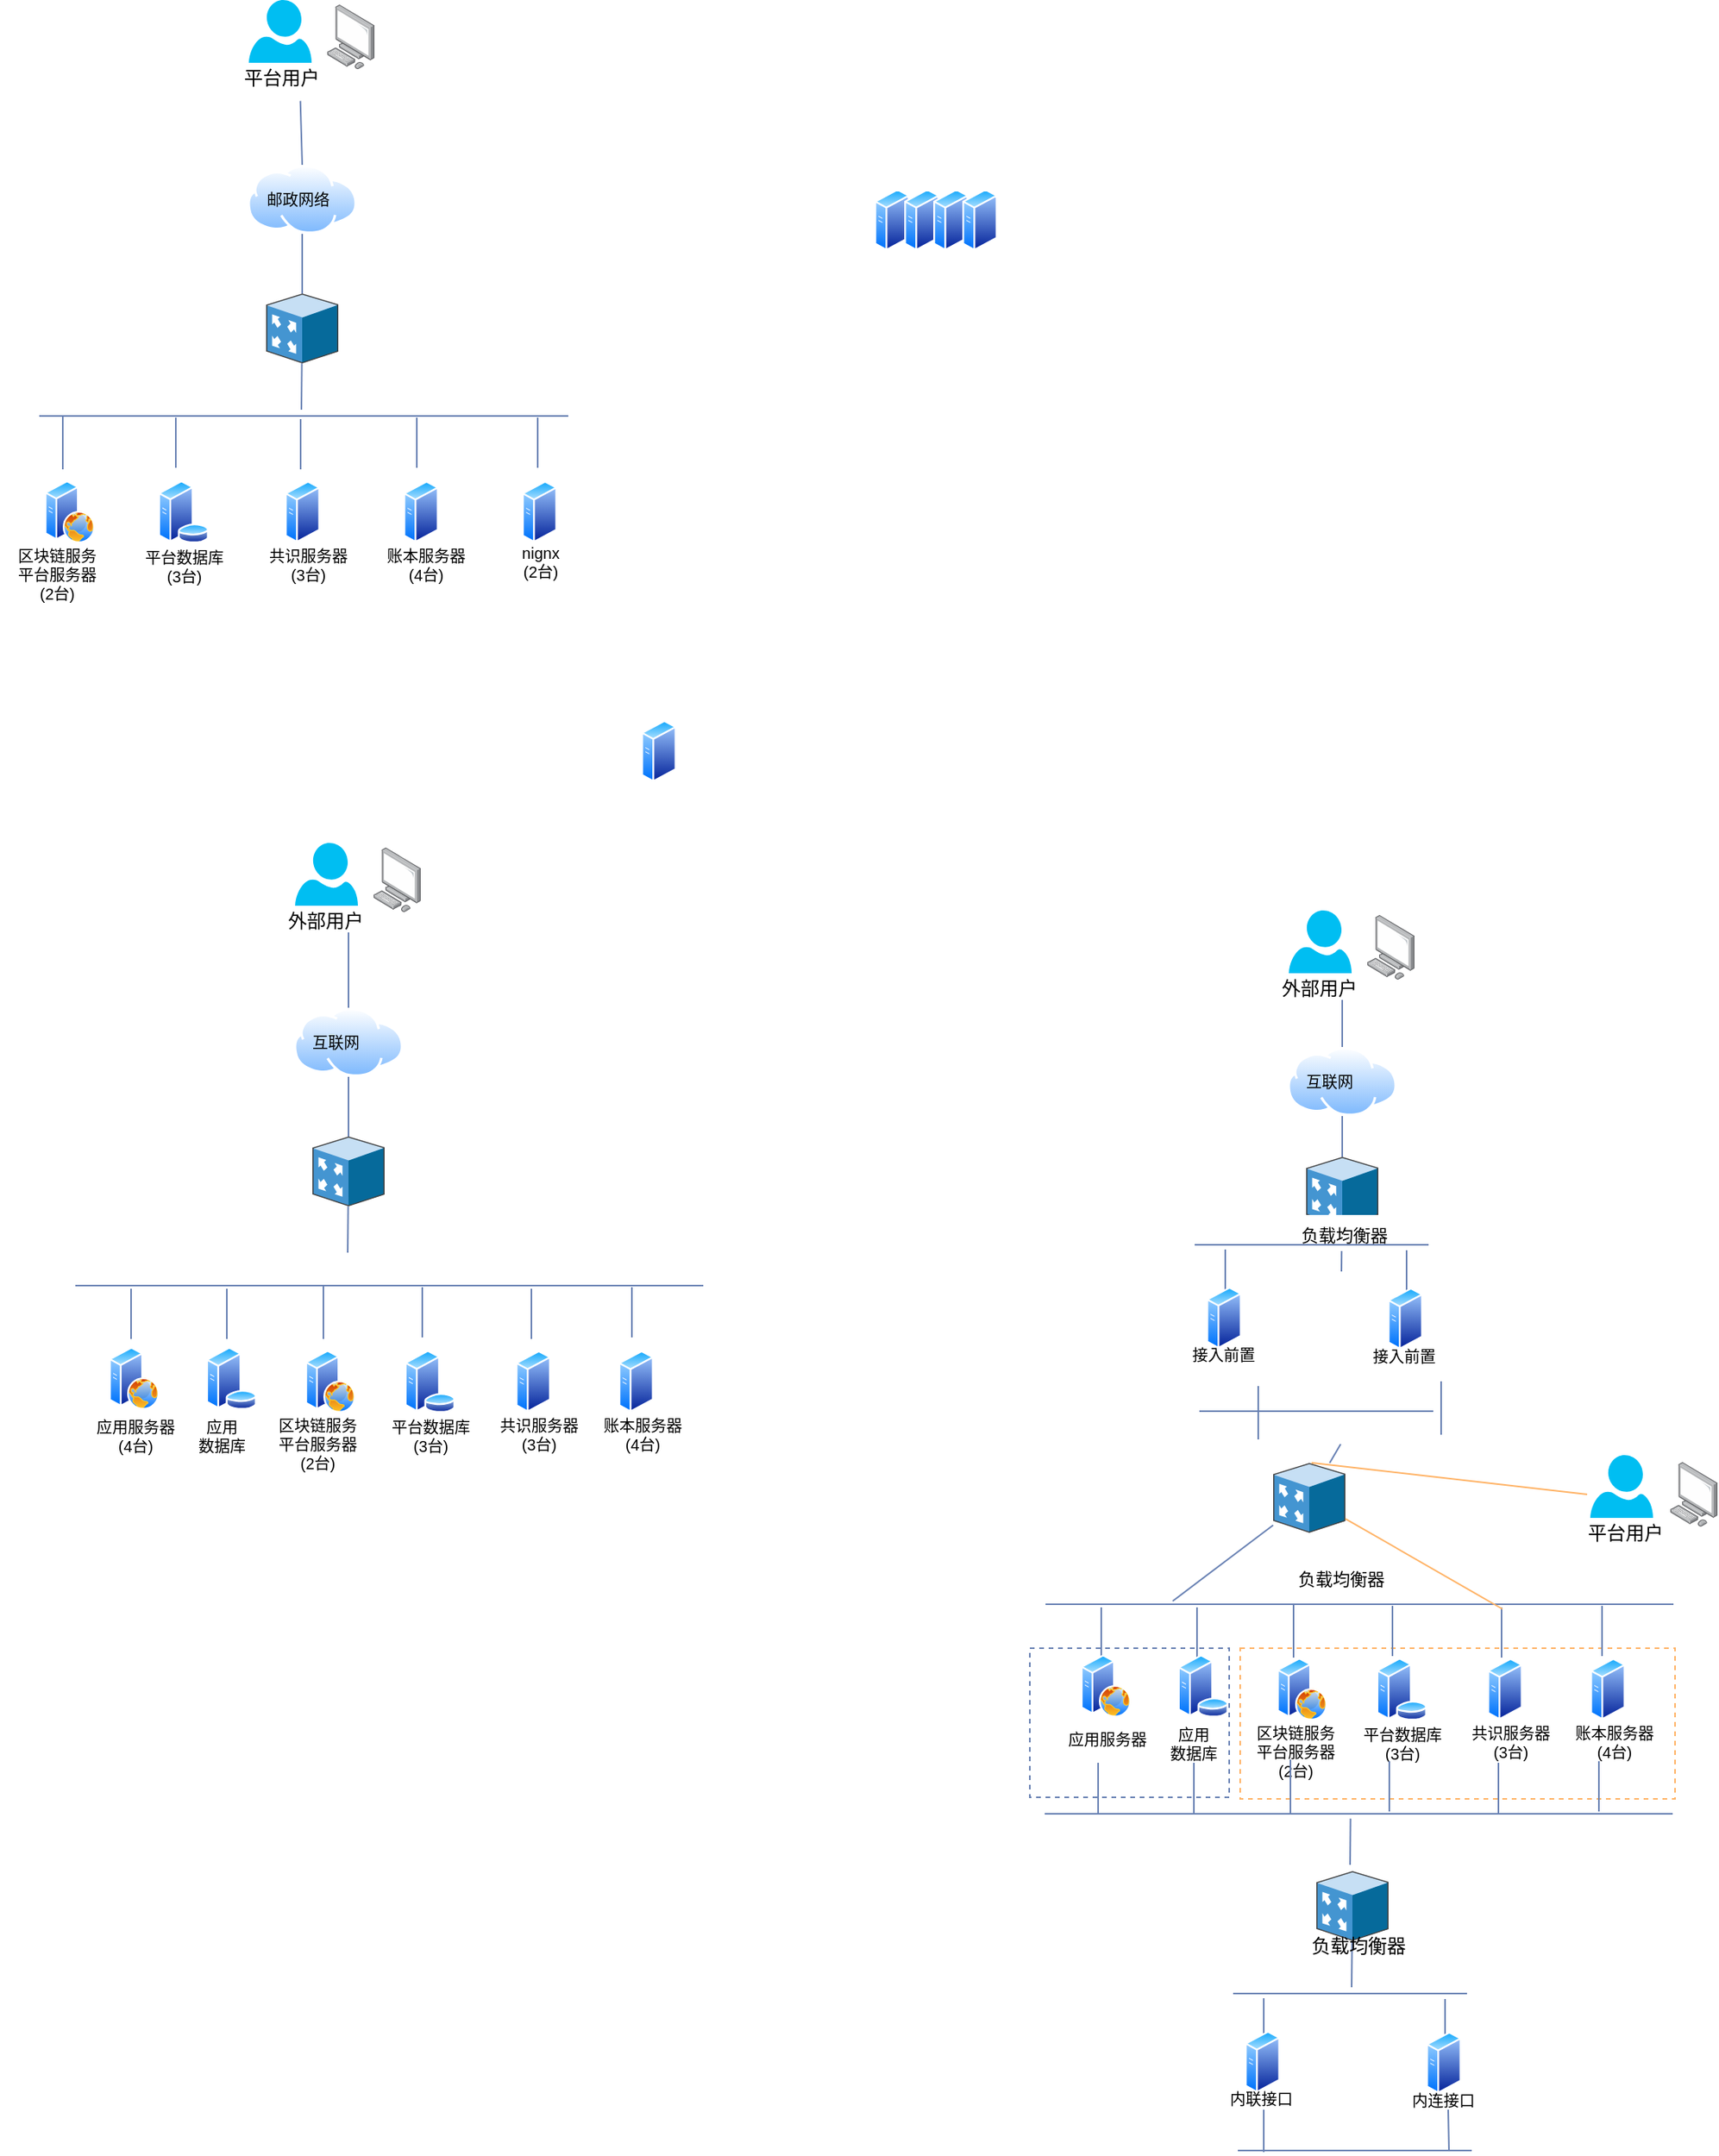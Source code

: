 <mxfile version="11.3.0" type="github" pages="1"><diagram id="IZBP0mqrMQUnNwASLiVP" name="Page-1"><mxGraphModel dx="1331" dy="839" grid="0" gridSize="10" guides="1" tooltips="1" connect="1" arrows="1" fold="1" page="1" pageScale="1" pageWidth="3300" pageHeight="4681" math="0" shadow="0"><root><mxCell id="0"/><mxCell id="1" parent="0"/><mxCell id="fcVF6qdcsWGndgXev6tU-170" value="" style="rounded=0;whiteSpace=wrap;html=1;fontSize=10;align=center;dashed=1;fillColor=none;strokeColor=#FFB366;" vertex="1" parent="1"><mxGeometry x="985" y="1192" width="277" height="96" as="geometry"/></mxCell><mxCell id="PbEsGSLYui9MZoXAhePl-2" value="" style="group" parent="1" vertex="1" connectable="0"><mxGeometry x="343.5" y="142" width="60" height="40" as="geometry"/></mxCell><mxCell id="PbEsGSLYui9MZoXAhePl-3" value="" style="verticalLabelPosition=bottom;html=1;verticalAlign=top;align=center;strokeColor=none;fillColor=#00BEF2;shape=mxgraph.azure.user;" parent="PbEsGSLYui9MZoXAhePl-2" vertex="1"><mxGeometry x="10" width="40" height="40" as="geometry"/></mxCell><mxCell id="PbEsGSLYui9MZoXAhePl-4" value="平台用户" style="text;html=1;resizable=0;points=[];autosize=1;align=center;verticalAlign=top;spacingTop=-4;fontSize=12;" parent="PbEsGSLYui9MZoXAhePl-2" vertex="1"><mxGeometry y="40" width="60" height="20" as="geometry"/></mxCell><mxCell id="PbEsGSLYui9MZoXAhePl-5" value="" style="points=[];aspect=fixed;html=1;align=center;shadow=0;dashed=0;image;image=img/lib/allied_telesis/computer_and_terminals/Personal_Computer.svg;strokeColor=#6881B3;fillColor=#99CCFF;fontSize=12;" parent="1" vertex="1"><mxGeometry x="403.5" y="145" width="30" height="41" as="geometry"/></mxCell><mxCell id="PbEsGSLYui9MZoXAhePl-8" value="" style="group" parent="1" vertex="1" connectable="0"><mxGeometry x="352" y="247" width="71" height="44" as="geometry"/></mxCell><mxCell id="PbEsGSLYui9MZoXAhePl-6" value="" style="aspect=fixed;perimeter=ellipsePerimeter;html=1;align=center;shadow=0;dashed=0;spacingTop=3;image;image=img/lib/active_directory/internet_cloud.svg;strokeColor=#6881B3;strokeWidth=1;fillColor=#99CCFF;fontSize=10;" parent="PbEsGSLYui9MZoXAhePl-8" vertex="1"><mxGeometry width="71" height="44" as="geometry"/></mxCell><mxCell id="PbEsGSLYui9MZoXAhePl-7" value="邮政网络" style="text;html=1;resizable=0;points=[];autosize=1;align=left;verticalAlign=top;spacingTop=-4;fontSize=10;" parent="PbEsGSLYui9MZoXAhePl-8" vertex="1"><mxGeometry x="10.5" y="14" width="50" height="12" as="geometry"/></mxCell><mxCell id="PbEsGSLYui9MZoXAhePl-9" value="" style="endArrow=none;html=1;strokeColor=#6881B3;strokeWidth=1;fontSize=10;entryX=0.714;entryY=1.215;entryDx=0;entryDy=0;entryPerimeter=0;exitX=0.5;exitY=0;exitDx=0;exitDy=0;" parent="1" source="PbEsGSLYui9MZoXAhePl-6" target="PbEsGSLYui9MZoXAhePl-4" edge="1"><mxGeometry width="50" height="50" relative="1" as="geometry"><mxPoint x="285" y="272" as="sourcePoint"/><mxPoint x="335" y="222" as="targetPoint"/></mxGeometry></mxCell><mxCell id="fcVF6qdcsWGndgXev6tU-1" value="" style="shadow=0;dashed=0;html=1;labelPosition=center;verticalLabelPosition=bottom;verticalAlign=top;align=center;outlineConnect=0;shape=mxgraph.veeam.3d.proxy_appliance;direction=east;" vertex="1" parent="1"><mxGeometry x="364.5" y="329" width="46" height="44.562" as="geometry"/></mxCell><mxCell id="fcVF6qdcsWGndgXev6tU-2" value="" style="endArrow=none;html=1;strokeColor=#6881B3;entryX=0.5;entryY=1;entryDx=0;entryDy=0;" edge="1" parent="1" source="fcVF6qdcsWGndgXev6tU-1" target="PbEsGSLYui9MZoXAhePl-6"><mxGeometry width="50" height="50" relative="1" as="geometry"><mxPoint x="239" y="404" as="sourcePoint"/><mxPoint x="289" y="354" as="targetPoint"/></mxGeometry></mxCell><mxCell id="fcVF6qdcsWGndgXev6tU-3" value="" style="endArrow=none;html=1;strokeColor=#6881B3;" edge="1" parent="1" target="fcVF6qdcsWGndgXev6tU-1"><mxGeometry width="50" height="50" relative="1" as="geometry"><mxPoint x="387" y="403" as="sourcePoint"/><mxPoint x="422" y="504" as="targetPoint"/></mxGeometry></mxCell><mxCell id="fcVF6qdcsWGndgXev6tU-4" value="" style="endArrow=none;html=1;strokeColor=#6881B3;" edge="1" parent="1"><mxGeometry width="50" height="50" relative="1" as="geometry"><mxPoint x="220" y="407" as="sourcePoint"/><mxPoint x="557" y="407" as="targetPoint"/></mxGeometry></mxCell><mxCell id="fcVF6qdcsWGndgXev6tU-8" value="区块链服务&lt;br style=&quot;font-size: 10px;&quot;&gt;平台服务器&lt;br style=&quot;font-size: 10px;&quot;&gt;(2台)" style="text;html=1;resizable=0;points=[];autosize=1;align=center;verticalAlign=top;spacingTop=-4;fontSize=10;" vertex="1" parent="1"><mxGeometry x="195.5" y="488" width="70" height="30" as="geometry"/></mxCell><mxCell id="fcVF6qdcsWGndgXev6tU-9" value="" style="aspect=fixed;perimeter=ellipsePerimeter;html=1;align=center;shadow=0;dashed=0;spacingTop=3;image;image=img/lib/active_directory/database_server.svg;strokeColor=#6881B3;strokeWidth=1;fillColor=#99CCFF;fontSize=8;" vertex="1" parent="1"><mxGeometry x="295.5" y="448" width="32.8" height="40" as="geometry"/></mxCell><mxCell id="fcVF6qdcsWGndgXev6tU-11" value="平台数据库&lt;br style=&quot;font-size: 10px;&quot;&gt;(3台)" style="text;html=1;resizable=0;points=[];autosize=1;align=center;verticalAlign=top;spacingTop=-4;fontSize=10;" vertex="1" parent="1"><mxGeometry x="281.5" y="489" width="60" height="20" as="geometry"/></mxCell><mxCell id="fcVF6qdcsWGndgXev6tU-17" value="" style="endArrow=none;html=1;strokeColor=#6881B3;" edge="1" parent="1"><mxGeometry width="50" height="50" relative="1" as="geometry"><mxPoint x="235" y="441" as="sourcePoint"/><mxPoint x="235" y="407" as="targetPoint"/></mxGeometry></mxCell><mxCell id="fcVF6qdcsWGndgXev6tU-18" value="" style="endArrow=none;html=1;strokeColor=#6881B3;" edge="1" parent="1"><mxGeometry width="50" height="50" relative="1" as="geometry"><mxPoint x="307" y="440" as="sourcePoint"/><mxPoint x="307" y="408" as="targetPoint"/></mxGeometry></mxCell><mxCell id="fcVF6qdcsWGndgXev6tU-28" value="共识服务器&lt;br style=&quot;font-size: 10px;&quot;&gt;(3台)" style="text;html=1;resizable=0;points=[];autosize=1;align=center;verticalAlign=top;spacingTop=-4;fontSize=10;" vertex="1" parent="1"><mxGeometry x="361" y="488" width="60" height="20" as="geometry"/></mxCell><mxCell id="fcVF6qdcsWGndgXev6tU-29" value="" style="aspect=fixed;perimeter=ellipsePerimeter;html=1;align=center;shadow=0;dashed=0;spacingTop=3;image;image=img/lib/active_directory/generic_server.svg;strokeColor=#6881B3;strokeWidth=1;fillColor=#99CCFF;fontSize=8;" vertex="1" parent="1"><mxGeometry x="376.5" y="448" width="22.4" height="40" as="geometry"/></mxCell><mxCell id="fcVF6qdcsWGndgXev6tU-30" value="" style="aspect=fixed;perimeter=ellipsePerimeter;html=1;align=center;shadow=0;dashed=0;spacingTop=3;image;image=img/lib/active_directory/generic_server.svg;strokeColor=#6881B3;strokeWidth=1;fillColor=#99CCFF;fontSize=8;" vertex="1" parent="1"><mxGeometry x="452" y="448" width="22.4" height="40" as="geometry"/></mxCell><mxCell id="fcVF6qdcsWGndgXev6tU-31" value="" style="aspect=fixed;perimeter=ellipsePerimeter;html=1;align=center;shadow=0;dashed=0;spacingTop=3;image;image=img/lib/active_directory/generic_server.svg;strokeColor=#6881B3;strokeWidth=1;fillColor=#99CCFF;fontSize=8;" vertex="1" parent="1"><mxGeometry x="527.5" y="448" width="22.4" height="40" as="geometry"/></mxCell><mxCell id="fcVF6qdcsWGndgXev6tU-32" value="" style="group" vertex="1" connectable="0" parent="1"><mxGeometry x="752" y="262" width="78.4" height="40" as="geometry"/></mxCell><mxCell id="fcVF6qdcsWGndgXev6tU-33" value="" style="aspect=fixed;perimeter=ellipsePerimeter;html=1;align=center;shadow=0;dashed=0;spacingTop=3;image;image=img/lib/active_directory/generic_server.svg;strokeColor=#6881B3;strokeWidth=1;fillColor=#99CCFF;fontSize=8;" vertex="1" parent="fcVF6qdcsWGndgXev6tU-32"><mxGeometry width="22.4" height="40" as="geometry"/></mxCell><mxCell id="fcVF6qdcsWGndgXev6tU-34" value="" style="aspect=fixed;perimeter=ellipsePerimeter;html=1;align=center;shadow=0;dashed=0;spacingTop=3;image;image=img/lib/active_directory/generic_server.svg;strokeColor=#6881B3;strokeWidth=1;fillColor=#99CCFF;fontSize=8;" vertex="1" parent="fcVF6qdcsWGndgXev6tU-32"><mxGeometry x="19" width="22.4" height="40" as="geometry"/></mxCell><mxCell id="fcVF6qdcsWGndgXev6tU-35" value="" style="aspect=fixed;perimeter=ellipsePerimeter;html=1;align=center;shadow=0;dashed=0;spacingTop=3;image;image=img/lib/active_directory/generic_server.svg;strokeColor=#6881B3;strokeWidth=1;fillColor=#99CCFF;fontSize=8;" vertex="1" parent="fcVF6qdcsWGndgXev6tU-32"><mxGeometry x="37.5" width="22.4" height="40" as="geometry"/></mxCell><mxCell id="fcVF6qdcsWGndgXev6tU-36" value="" style="aspect=fixed;perimeter=ellipsePerimeter;html=1;align=center;shadow=0;dashed=0;spacingTop=3;image;image=img/lib/active_directory/generic_server.svg;strokeColor=#6881B3;strokeWidth=1;fillColor=#99CCFF;fontSize=8;" vertex="1" parent="fcVF6qdcsWGndgXev6tU-32"><mxGeometry x="56" width="22.4" height="40" as="geometry"/></mxCell><mxCell id="fcVF6qdcsWGndgXev6tU-37" value="账本服务器&lt;br style=&quot;font-size: 10px;&quot;&gt;(4台)" style="text;html=1;resizable=0;points=[];autosize=1;align=center;verticalAlign=top;spacingTop=-4;fontSize=10;" vertex="1" parent="1"><mxGeometry x="436" y="488" width="60" height="20" as="geometry"/></mxCell><mxCell id="fcVF6qdcsWGndgXev6tU-41" value="nignx&lt;br style=&quot;font-size: 10px;&quot;&gt;(2台)" style="text;html=1;resizable=0;points=[];autosize=1;align=center;verticalAlign=top;spacingTop=-4;fontSize=10;" vertex="1" parent="1"><mxGeometry x="523.5" y="486" width="30" height="20" as="geometry"/></mxCell><mxCell id="fcVF6qdcsWGndgXev6tU-42" value="" style="endArrow=none;html=1;strokeColor=#6881B3;" edge="1" parent="1"><mxGeometry width="50" height="50" relative="1" as="geometry"><mxPoint x="386.5" y="441" as="sourcePoint"/><mxPoint x="386.5" y="409" as="targetPoint"/></mxGeometry></mxCell><mxCell id="fcVF6qdcsWGndgXev6tU-14" value="" style="aspect=fixed;perimeter=ellipsePerimeter;html=1;align=center;shadow=0;dashed=0;spacingTop=3;image;image=img/lib/active_directory/database_server.svg;strokeColor=#6881B3;strokeWidth=1;fillColor=#99CCFF;fontSize=8;" vertex="1" parent="1"><mxGeometry x="295.5" y="448" width="32.8" height="40" as="geometry"/></mxCell><mxCell id="fcVF6qdcsWGndgXev6tU-6" value="" style="aspect=fixed;perimeter=ellipsePerimeter;html=1;align=center;shadow=0;dashed=0;spacingTop=3;image;image=img/lib/active_directory/web_server.svg;strokeColor=#6881B3;strokeWidth=1;fillColor=#99CCFF;fontSize=12;" vertex="1" parent="1"><mxGeometry x="223.5" y="448" width="32" height="40" as="geometry"/></mxCell><mxCell id="fcVF6qdcsWGndgXev6tU-45" value="" style="endArrow=none;html=1;strokeColor=#6881B3;" edge="1" parent="1"><mxGeometry width="50" height="50" relative="1" as="geometry"><mxPoint x="460.5" y="440" as="sourcePoint"/><mxPoint x="460.5" y="408" as="targetPoint"/></mxGeometry></mxCell><mxCell id="fcVF6qdcsWGndgXev6tU-47" value="" style="endArrow=none;html=1;strokeColor=#6881B3;" edge="1" parent="1"><mxGeometry width="50" height="50" relative="1" as="geometry"><mxPoint x="537.5" y="440" as="sourcePoint"/><mxPoint x="537.5" y="408" as="targetPoint"/></mxGeometry></mxCell><mxCell id="fcVF6qdcsWGndgXev6tU-48" value="" style="group" vertex="1" connectable="0" parent="1"><mxGeometry x="373" y="679" width="60" height="54" as="geometry"/></mxCell><mxCell id="fcVF6qdcsWGndgXev6tU-49" value="" style="verticalLabelPosition=bottom;html=1;verticalAlign=top;align=center;strokeColor=none;fillColor=#00BEF2;shape=mxgraph.azure.user;" vertex="1" parent="fcVF6qdcsWGndgXev6tU-48"><mxGeometry x="10" width="40" height="40" as="geometry"/></mxCell><mxCell id="fcVF6qdcsWGndgXev6tU-50" value="外部用户" style="text;html=1;resizable=0;points=[];autosize=1;align=center;verticalAlign=top;spacingTop=-4;fontSize=12;" vertex="1" parent="fcVF6qdcsWGndgXev6tU-48"><mxGeometry y="40" width="58" height="14" as="geometry"/></mxCell><mxCell id="fcVF6qdcsWGndgXev6tU-51" value="" style="points=[];aspect=fixed;html=1;align=center;shadow=0;dashed=0;image;image=img/lib/allied_telesis/computer_and_terminals/Personal_Computer.svg;strokeColor=#6881B3;fillColor=#99CCFF;fontSize=12;" vertex="1" parent="1"><mxGeometry x="433" y="682" width="30" height="41" as="geometry"/></mxCell><mxCell id="fcVF6qdcsWGndgXev6tU-52" value="" style="group" vertex="1" connectable="0" parent="1"><mxGeometry x="381.5" y="784" width="71" height="44" as="geometry"/></mxCell><mxCell id="fcVF6qdcsWGndgXev6tU-53" value="" style="aspect=fixed;perimeter=ellipsePerimeter;html=1;align=center;shadow=0;dashed=0;spacingTop=3;image;image=img/lib/active_directory/internet_cloud.svg;strokeColor=#6881B3;strokeWidth=1;fillColor=#99CCFF;fontSize=10;" vertex="1" parent="fcVF6qdcsWGndgXev6tU-52"><mxGeometry width="71" height="44" as="geometry"/></mxCell><mxCell id="fcVF6qdcsWGndgXev6tU-54" value="互联网" style="text;html=1;resizable=0;points=[];autosize=1;align=left;verticalAlign=top;spacingTop=-4;fontSize=10;" vertex="1" parent="fcVF6qdcsWGndgXev6tU-52"><mxGeometry x="10.5" y="14" width="46" height="12" as="geometry"/></mxCell><mxCell id="fcVF6qdcsWGndgXev6tU-55" value="" style="endArrow=none;html=1;strokeColor=#6881B3;strokeWidth=1;fontSize=10;exitX=0.5;exitY=0;exitDx=0;exitDy=0;" edge="1" source="fcVF6qdcsWGndgXev6tU-53" parent="1"><mxGeometry width="50" height="50" relative="1" as="geometry"><mxPoint x="314.5" y="809" as="sourcePoint"/><mxPoint x="417" y="736" as="targetPoint"/></mxGeometry></mxCell><mxCell id="fcVF6qdcsWGndgXev6tU-56" value="" style="shadow=0;dashed=0;html=1;labelPosition=center;verticalLabelPosition=bottom;verticalAlign=top;align=center;outlineConnect=0;shape=mxgraph.veeam.3d.proxy_appliance;direction=east;" vertex="1" parent="1"><mxGeometry x="394" y="866" width="46" height="44.562" as="geometry"/></mxCell><mxCell id="fcVF6qdcsWGndgXev6tU-57" value="" style="endArrow=none;html=1;strokeColor=#6881B3;entryX=0.5;entryY=1;entryDx=0;entryDy=0;" edge="1" source="fcVF6qdcsWGndgXev6tU-56" target="fcVF6qdcsWGndgXev6tU-53" parent="1"><mxGeometry width="50" height="50" relative="1" as="geometry"><mxPoint x="268.5" y="941" as="sourcePoint"/><mxPoint x="318.5" y="891" as="targetPoint"/></mxGeometry></mxCell><mxCell id="fcVF6qdcsWGndgXev6tU-58" value="" style="endArrow=none;html=1;strokeColor=#6881B3;" edge="1" target="fcVF6qdcsWGndgXev6tU-56" parent="1"><mxGeometry width="50" height="50" relative="1" as="geometry"><mxPoint x="416.5" y="940" as="sourcePoint"/><mxPoint x="451.5" y="1041" as="targetPoint"/></mxGeometry></mxCell><mxCell id="fcVF6qdcsWGndgXev6tU-59" value="" style="endArrow=none;html=1;strokeColor=#6881B3;" edge="1" parent="1"><mxGeometry width="50" height="50" relative="1" as="geometry"><mxPoint x="243" y="961" as="sourcePoint"/><mxPoint x="643" y="961" as="targetPoint"/></mxGeometry></mxCell><mxCell id="fcVF6qdcsWGndgXev6tU-60" value="区块链服务&lt;br style=&quot;font-size: 10px;&quot;&gt;平台服务器&lt;br style=&quot;font-size: 10px;&quot;&gt;(2台)" style="text;html=1;resizable=0;points=[];autosize=1;align=center;verticalAlign=top;spacingTop=-4;fontSize=10;" vertex="1" parent="1"><mxGeometry x="361.5" y="1042" width="70" height="30" as="geometry"/></mxCell><mxCell id="fcVF6qdcsWGndgXev6tU-61" value="" style="aspect=fixed;perimeter=ellipsePerimeter;html=1;align=center;shadow=0;dashed=0;spacingTop=3;image;image=img/lib/active_directory/database_server.svg;strokeColor=#6881B3;strokeWidth=1;fillColor=#99CCFF;fontSize=8;" vertex="1" parent="1"><mxGeometry x="452.5" y="1002" width="32.8" height="40" as="geometry"/></mxCell><mxCell id="fcVF6qdcsWGndgXev6tU-62" value="平台数据库&lt;br style=&quot;font-size: 10px;&quot;&gt;(3台)" style="text;html=1;resizable=0;points=[];autosize=1;align=center;verticalAlign=top;spacingTop=-4;fontSize=10;" vertex="1" parent="1"><mxGeometry x="438.5" y="1043" width="60" height="20" as="geometry"/></mxCell><mxCell id="fcVF6qdcsWGndgXev6tU-63" value="" style="endArrow=none;html=1;strokeColor=#6881B3;" edge="1" parent="1"><mxGeometry width="50" height="50" relative="1" as="geometry"><mxPoint x="401" y="995" as="sourcePoint"/><mxPoint x="401" y="961" as="targetPoint"/></mxGeometry></mxCell><mxCell id="fcVF6qdcsWGndgXev6tU-64" value="" style="endArrow=none;html=1;strokeColor=#6881B3;" edge="1" parent="1"><mxGeometry width="50" height="50" relative="1" as="geometry"><mxPoint x="464" y="994" as="sourcePoint"/><mxPoint x="464" y="962" as="targetPoint"/></mxGeometry></mxCell><mxCell id="fcVF6qdcsWGndgXev6tU-65" value="共识服务器&lt;br style=&quot;font-size: 10px;&quot;&gt;(3台)" style="text;html=1;resizable=0;points=[];autosize=1;align=center;verticalAlign=top;spacingTop=-4;fontSize=10;" vertex="1" parent="1"><mxGeometry x="508" y="1042" width="60" height="20" as="geometry"/></mxCell><mxCell id="fcVF6qdcsWGndgXev6tU-66" value="" style="aspect=fixed;perimeter=ellipsePerimeter;html=1;align=center;shadow=0;dashed=0;spacingTop=3;image;image=img/lib/active_directory/generic_server.svg;strokeColor=#6881B3;strokeWidth=1;fillColor=#99CCFF;fontSize=8;" vertex="1" parent="1"><mxGeometry x="523.5" y="1002" width="22.4" height="40" as="geometry"/></mxCell><mxCell id="fcVF6qdcsWGndgXev6tU-67" value="" style="aspect=fixed;perimeter=ellipsePerimeter;html=1;align=center;shadow=0;dashed=0;spacingTop=3;image;image=img/lib/active_directory/generic_server.svg;strokeColor=#6881B3;strokeWidth=1;fillColor=#99CCFF;fontSize=8;" vertex="1" parent="1"><mxGeometry x="589" y="1002" width="22.4" height="40" as="geometry"/></mxCell><mxCell id="fcVF6qdcsWGndgXev6tU-69" value="账本服务器&lt;br style=&quot;font-size: 10px;&quot;&gt;(4台)" style="text;html=1;resizable=0;points=[];autosize=1;align=center;verticalAlign=top;spacingTop=-4;fontSize=10;" vertex="1" parent="1"><mxGeometry x="574" y="1042" width="60" height="20" as="geometry"/></mxCell><mxCell id="fcVF6qdcsWGndgXev6tU-71" value="" style="endArrow=none;html=1;strokeColor=#6881B3;" edge="1" parent="1"><mxGeometry width="50" height="50" relative="1" as="geometry"><mxPoint x="533.5" y="995" as="sourcePoint"/><mxPoint x="533.5" y="963" as="targetPoint"/></mxGeometry></mxCell><mxCell id="fcVF6qdcsWGndgXev6tU-72" value="" style="aspect=fixed;perimeter=ellipsePerimeter;html=1;align=center;shadow=0;dashed=0;spacingTop=3;image;image=img/lib/active_directory/database_server.svg;strokeColor=#6881B3;strokeWidth=1;fillColor=#99CCFF;fontSize=8;" vertex="1" parent="1"><mxGeometry x="452.5" y="1002" width="32.8" height="40" as="geometry"/></mxCell><mxCell id="fcVF6qdcsWGndgXev6tU-73" value="" style="aspect=fixed;perimeter=ellipsePerimeter;html=1;align=center;shadow=0;dashed=0;spacingTop=3;image;image=img/lib/active_directory/web_server.svg;strokeColor=#6881B3;strokeWidth=1;fillColor=#99CCFF;fontSize=12;" vertex="1" parent="1"><mxGeometry x="389.5" y="1002" width="32" height="40" as="geometry"/></mxCell><mxCell id="fcVF6qdcsWGndgXev6tU-74" value="" style="endArrow=none;html=1;strokeColor=#6881B3;" edge="1" parent="1"><mxGeometry width="50" height="50" relative="1" as="geometry"><mxPoint x="597.5" y="994" as="sourcePoint"/><mxPoint x="597.5" y="962" as="targetPoint"/></mxGeometry></mxCell><mxCell id="fcVF6qdcsWGndgXev6tU-39" value="" style="aspect=fixed;perimeter=ellipsePerimeter;html=1;align=center;shadow=0;dashed=0;spacingTop=3;image;image=img/lib/active_directory/generic_server.svg;strokeColor=#6881B3;strokeWidth=1;fillColor=#99CCFF;fontSize=8;" vertex="1" parent="1"><mxGeometry x="603.5" y="600.5" width="22.4" height="40" as="geometry"/></mxCell><mxCell id="fcVF6qdcsWGndgXev6tU-92" value="应用服务器&lt;br style=&quot;font-size: 10px&quot;&gt;(4台)" style="text;html=1;resizable=0;points=[];autosize=1;align=center;verticalAlign=top;spacingTop=-4;fontSize=10;" vertex="1" parent="1"><mxGeometry x="245.5" y="1043" width="70" height="24" as="geometry"/></mxCell><mxCell id="fcVF6qdcsWGndgXev6tU-93" value="应用&lt;br&gt;数据库" style="text;html=1;resizable=0;points=[];autosize=1;align=center;verticalAlign=top;spacingTop=-4;fontSize=10;" vertex="1" parent="1"><mxGeometry x="313" y="1043" width="46" height="24" as="geometry"/></mxCell><mxCell id="fcVF6qdcsWGndgXev6tU-94" value="" style="endArrow=none;html=1;strokeColor=#6881B3;" edge="1" parent="1"><mxGeometry width="50" height="50" relative="1" as="geometry"><mxPoint x="278.5" y="995.0" as="sourcePoint"/><mxPoint x="278.5" y="963" as="targetPoint"/></mxGeometry></mxCell><mxCell id="fcVF6qdcsWGndgXev6tU-95" value="" style="endArrow=none;html=1;strokeColor=#6881B3;" edge="1" parent="1"><mxGeometry width="50" height="50" relative="1" as="geometry"><mxPoint x="339.5" y="995.0" as="sourcePoint"/><mxPoint x="339.5" y="963" as="targetPoint"/></mxGeometry></mxCell><mxCell id="fcVF6qdcsWGndgXev6tU-96" value="" style="aspect=fixed;perimeter=ellipsePerimeter;html=1;align=center;shadow=0;dashed=0;spacingTop=3;image;image=img/lib/active_directory/web_server.svg;strokeColor=#6881B3;strokeWidth=1;fillColor=#99CCFF;fontSize=12;" vertex="1" parent="1"><mxGeometry x="264.5" y="1000" width="32" height="40" as="geometry"/></mxCell><mxCell id="fcVF6qdcsWGndgXev6tU-97" value="" style="aspect=fixed;perimeter=ellipsePerimeter;html=1;align=center;shadow=0;dashed=0;spacingTop=3;image;image=img/lib/active_directory/database_server.svg;strokeColor=#6881B3;strokeWidth=1;fillColor=#99CCFF;fontSize=8;" vertex="1" parent="1"><mxGeometry x="326" y="1000" width="32.8" height="40" as="geometry"/></mxCell><mxCell id="fcVF6qdcsWGndgXev6tU-98" value="" style="group" vertex="1" connectable="0" parent="1"><mxGeometry x="1006" y="722" width="60" height="54" as="geometry"/></mxCell><mxCell id="fcVF6qdcsWGndgXev6tU-99" value="" style="verticalLabelPosition=bottom;html=1;verticalAlign=top;align=center;strokeColor=none;fillColor=#00BEF2;shape=mxgraph.azure.user;" vertex="1" parent="fcVF6qdcsWGndgXev6tU-98"><mxGeometry x="10" width="40" height="40" as="geometry"/></mxCell><mxCell id="fcVF6qdcsWGndgXev6tU-100" value="外部用户" style="text;html=1;resizable=0;points=[];autosize=1;align=center;verticalAlign=top;spacingTop=-4;fontSize=12;" vertex="1" parent="fcVF6qdcsWGndgXev6tU-98"><mxGeometry y="40" width="58" height="14" as="geometry"/></mxCell><mxCell id="fcVF6qdcsWGndgXev6tU-101" value="" style="points=[];aspect=fixed;html=1;align=center;shadow=0;dashed=0;image;image=img/lib/allied_telesis/computer_and_terminals/Personal_Computer.svg;strokeColor=#6881B3;fillColor=#99CCFF;fontSize=12;" vertex="1" parent="1"><mxGeometry x="1066" y="725" width="30" height="41" as="geometry"/></mxCell><mxCell id="fcVF6qdcsWGndgXev6tU-102" value="" style="group" vertex="1" connectable="0" parent="1"><mxGeometry x="1014.5" y="809" width="71" height="44" as="geometry"/></mxCell><mxCell id="fcVF6qdcsWGndgXev6tU-103" value="" style="aspect=fixed;perimeter=ellipsePerimeter;html=1;align=center;shadow=0;dashed=0;spacingTop=3;image;image=img/lib/active_directory/internet_cloud.svg;strokeColor=#6881B3;strokeWidth=1;fillColor=#99CCFF;fontSize=10;" vertex="1" parent="fcVF6qdcsWGndgXev6tU-102"><mxGeometry width="71" height="44" as="geometry"/></mxCell><mxCell id="fcVF6qdcsWGndgXev6tU-104" value="互联网" style="text;html=1;resizable=0;points=[];autosize=1;align=left;verticalAlign=top;spacingTop=-4;fontSize=10;" vertex="1" parent="fcVF6qdcsWGndgXev6tU-102"><mxGeometry x="10.5" y="14" width="46" height="12" as="geometry"/></mxCell><mxCell id="fcVF6qdcsWGndgXev6tU-105" value="" style="endArrow=none;html=1;strokeColor=#6881B3;strokeWidth=1;fontSize=10;exitX=0.5;exitY=0;exitDx=0;exitDy=0;" edge="1" parent="1" source="fcVF6qdcsWGndgXev6tU-103"><mxGeometry width="50" height="50" relative="1" as="geometry"><mxPoint x="947.5" y="852" as="sourcePoint"/><mxPoint x="1050" y="779.0" as="targetPoint"/></mxGeometry></mxCell><mxCell id="fcVF6qdcsWGndgXev6tU-106" value="" style="shadow=0;dashed=0;html=1;labelPosition=center;verticalLabelPosition=bottom;verticalAlign=top;align=center;outlineConnect=0;shape=mxgraph.veeam.3d.proxy_appliance;direction=east;" vertex="1" parent="1"><mxGeometry x="1027" y="879" width="46" height="44.562" as="geometry"/></mxCell><mxCell id="fcVF6qdcsWGndgXev6tU-107" value="" style="endArrow=none;html=1;strokeColor=#6881B3;entryX=0.5;entryY=1;entryDx=0;entryDy=0;" edge="1" parent="1" source="fcVF6qdcsWGndgXev6tU-106" target="fcVF6qdcsWGndgXev6tU-103"><mxGeometry width="50" height="50" relative="1" as="geometry"><mxPoint x="901.5" y="966" as="sourcePoint"/><mxPoint x="951.5" y="916" as="targetPoint"/></mxGeometry></mxCell><mxCell id="fcVF6qdcsWGndgXev6tU-108" value="" style="endArrow=none;html=1;strokeColor=#6881B3;" edge="1" parent="1" target="fcVF6qdcsWGndgXev6tU-106"><mxGeometry width="50" height="50" relative="1" as="geometry"><mxPoint x="1049.5" y="952" as="sourcePoint"/><mxPoint x="1084.5" y="1053" as="targetPoint"/></mxGeometry></mxCell><mxCell id="fcVF6qdcsWGndgXev6tU-176" value="&lt;font style=&quot;font-size: 11px&quot;&gt;负载均衡器&lt;/font&gt;" style="text;html=1;resizable=0;points=[];align=center;verticalAlign=middle;labelBackgroundColor=#ffffff;fontSize=19;" vertex="1" connectable="0" parent="fcVF6qdcsWGndgXev6tU-108"><mxGeometry x="0.779" y="-1" relative="1" as="geometry"><mxPoint as="offset"/></mxGeometry></mxCell><mxCell id="fcVF6qdcsWGndgXev6tU-109" value="" style="endArrow=none;html=1;strokeColor=#6881B3;" edge="1" parent="1"><mxGeometry width="50" height="50" relative="1" as="geometry"><mxPoint x="861" y="1164.0" as="sourcePoint"/><mxPoint x="1261.0" y="1164.0" as="targetPoint"/></mxGeometry></mxCell><mxCell id="fcVF6qdcsWGndgXev6tU-110" value="区块链服务&lt;br style=&quot;font-size: 10px;&quot;&gt;平台服务器&lt;br style=&quot;font-size: 10px;&quot;&gt;(2台)" style="text;html=1;resizable=0;points=[];autosize=1;align=center;verticalAlign=top;spacingTop=-4;fontSize=10;" vertex="1" parent="1"><mxGeometry x="984.5" y="1238" width="70" height="30" as="geometry"/></mxCell><mxCell id="fcVF6qdcsWGndgXev6tU-111" value="" style="aspect=fixed;perimeter=ellipsePerimeter;html=1;align=center;shadow=0;dashed=0;spacingTop=3;image;image=img/lib/active_directory/database_server.svg;strokeColor=#6881B3;strokeWidth=1;fillColor=#99CCFF;fontSize=8;" vertex="1" parent="1"><mxGeometry x="1071.5" y="1198" width="32.8" height="40" as="geometry"/></mxCell><mxCell id="fcVF6qdcsWGndgXev6tU-112" value="平台数据库&lt;br style=&quot;font-size: 10px;&quot;&gt;(3台)" style="text;html=1;resizable=0;points=[];autosize=1;align=center;verticalAlign=top;spacingTop=-4;fontSize=10;" vertex="1" parent="1"><mxGeometry x="1057.5" y="1239" width="60" height="20" as="geometry"/></mxCell><mxCell id="fcVF6qdcsWGndgXev6tU-113" value="" style="endArrow=none;html=1;strokeColor=#6881B3;" edge="1" parent="1"><mxGeometry width="50" height="50" relative="1" as="geometry"><mxPoint x="1019" y="1198.0" as="sourcePoint"/><mxPoint x="1019" y="1164.0" as="targetPoint"/></mxGeometry></mxCell><mxCell id="fcVF6qdcsWGndgXev6tU-114" value="" style="endArrow=none;html=1;strokeColor=#6881B3;" edge="1" parent="1"><mxGeometry width="50" height="50" relative="1" as="geometry"><mxPoint x="1082.0" y="1197" as="sourcePoint"/><mxPoint x="1082.0" y="1165" as="targetPoint"/></mxGeometry></mxCell><mxCell id="fcVF6qdcsWGndgXev6tU-115" value="共识服务器&lt;br style=&quot;font-size: 10px;&quot;&gt;(3台)" style="text;html=1;resizable=0;points=[];autosize=1;align=center;verticalAlign=top;spacingTop=-4;fontSize=10;" vertex="1" parent="1"><mxGeometry x="1127" y="1238" width="60" height="20" as="geometry"/></mxCell><mxCell id="fcVF6qdcsWGndgXev6tU-116" value="" style="aspect=fixed;perimeter=ellipsePerimeter;html=1;align=center;shadow=0;dashed=0;spacingTop=3;image;image=img/lib/active_directory/generic_server.svg;strokeColor=#6881B3;strokeWidth=1;fillColor=#99CCFF;fontSize=8;" vertex="1" parent="1"><mxGeometry x="1142.5" y="1198" width="22.4" height="40" as="geometry"/></mxCell><mxCell id="fcVF6qdcsWGndgXev6tU-117" value="" style="aspect=fixed;perimeter=ellipsePerimeter;html=1;align=center;shadow=0;dashed=0;spacingTop=3;image;image=img/lib/active_directory/generic_server.svg;strokeColor=#6881B3;strokeWidth=1;fillColor=#99CCFF;fontSize=8;" vertex="1" parent="1"><mxGeometry x="1208" y="1198" width="22.4" height="40" as="geometry"/></mxCell><mxCell id="fcVF6qdcsWGndgXev6tU-118" value="账本服务器&lt;br style=&quot;font-size: 10px;&quot;&gt;(4台)" style="text;html=1;resizable=0;points=[];autosize=1;align=center;verticalAlign=top;spacingTop=-4;fontSize=10;" vertex="1" parent="1"><mxGeometry x="1193" y="1238" width="60" height="20" as="geometry"/></mxCell><mxCell id="fcVF6qdcsWGndgXev6tU-119" value="" style="endArrow=none;html=1;strokeColor=#6881B3;" edge="1" parent="1"><mxGeometry width="50" height="50" relative="1" as="geometry"><mxPoint x="1151.5" y="1198.0" as="sourcePoint"/><mxPoint x="1151.5" y="1166" as="targetPoint"/></mxGeometry></mxCell><mxCell id="fcVF6qdcsWGndgXev6tU-120" value="" style="aspect=fixed;perimeter=ellipsePerimeter;html=1;align=center;shadow=0;dashed=0;spacingTop=3;image;image=img/lib/active_directory/database_server.svg;strokeColor=#6881B3;strokeWidth=1;fillColor=#99CCFF;fontSize=8;" vertex="1" parent="1"><mxGeometry x="1071.5" y="1198" width="32.8" height="40" as="geometry"/></mxCell><mxCell id="fcVF6qdcsWGndgXev6tU-121" value="" style="aspect=fixed;perimeter=ellipsePerimeter;html=1;align=center;shadow=0;dashed=0;spacingTop=3;image;image=img/lib/active_directory/web_server.svg;strokeColor=#6881B3;strokeWidth=1;fillColor=#99CCFF;fontSize=12;" vertex="1" parent="1"><mxGeometry x="1008.5" y="1198" width="32" height="40" as="geometry"/></mxCell><mxCell id="fcVF6qdcsWGndgXev6tU-122" value="" style="endArrow=none;html=1;strokeColor=#6881B3;" edge="1" parent="1"><mxGeometry width="50" height="50" relative="1" as="geometry"><mxPoint x="1215.5" y="1197" as="sourcePoint"/><mxPoint x="1215.5" y="1165" as="targetPoint"/></mxGeometry></mxCell><mxCell id="fcVF6qdcsWGndgXev6tU-123" value="" style="endArrow=none;html=1;strokeColor=#6881B3;fontSize=10;" edge="1" parent="1"><mxGeometry width="50" height="50" relative="1" as="geometry"><mxPoint x="956" y="935" as="sourcePoint"/><mxPoint x="1105.0" y="935" as="targetPoint"/></mxGeometry></mxCell><mxCell id="fcVF6qdcsWGndgXev6tU-124" value="" style="endArrow=none;html=1;strokeColor=#6881B3;" edge="1" parent="1"><mxGeometry width="50" height="50" relative="1" as="geometry"><mxPoint x="975.5" y="972.0" as="sourcePoint"/><mxPoint x="975.5" y="938" as="targetPoint"/></mxGeometry></mxCell><mxCell id="fcVF6qdcsWGndgXev6tU-125" value="" style="aspect=fixed;perimeter=ellipsePerimeter;html=1;align=center;shadow=0;dashed=0;spacingTop=3;image;image=img/lib/active_directory/generic_server.svg;strokeColor=#6881B3;strokeWidth=1;fillColor=#99CCFF;fontSize=8;" vertex="1" parent="1"><mxGeometry x="963.5" y="961.5" width="22.4" height="40" as="geometry"/></mxCell><mxCell id="fcVF6qdcsWGndgXev6tU-126" value="接入前置" style="text;html=1;resizable=0;points=[];autosize=1;align=center;verticalAlign=top;spacingTop=-4;fontSize=10;" vertex="1" parent="1"><mxGeometry x="944.5" y="997" width="58" height="12" as="geometry"/></mxCell><mxCell id="fcVF6qdcsWGndgXev6tU-127" value="" style="endArrow=none;html=1;strokeColor=#6881B3;" edge="1" parent="1"><mxGeometry width="50" height="50" relative="1" as="geometry"><mxPoint x="1091" y="972.5" as="sourcePoint"/><mxPoint x="1091" y="938.5" as="targetPoint"/></mxGeometry></mxCell><mxCell id="fcVF6qdcsWGndgXev6tU-128" value="" style="aspect=fixed;perimeter=ellipsePerimeter;html=1;align=center;shadow=0;dashed=0;spacingTop=3;image;image=img/lib/active_directory/generic_server.svg;strokeColor=#6881B3;strokeWidth=1;fillColor=#99CCFF;fontSize=8;" vertex="1" parent="1"><mxGeometry x="1079" y="962" width="22.4" height="40" as="geometry"/></mxCell><mxCell id="fcVF6qdcsWGndgXev6tU-129" value="接入前置" style="text;html=1;resizable=0;points=[];autosize=1;align=center;verticalAlign=top;spacingTop=-4;fontSize=10;" vertex="1" parent="1"><mxGeometry x="1060" y="997.5" width="58" height="12" as="geometry"/></mxCell><mxCell id="fcVF6qdcsWGndgXev6tU-130" value="" style="endArrow=none;html=1;strokeColor=#6881B3;" edge="1" parent="1"><mxGeometry width="50" height="50" relative="1" as="geometry"><mxPoint x="996.5" y="1059.0" as="sourcePoint"/><mxPoint x="996.5" y="1025" as="targetPoint"/></mxGeometry></mxCell><mxCell id="fcVF6qdcsWGndgXev6tU-131" value="" style="endArrow=none;html=1;strokeColor=#6881B3;" edge="1" parent="1"><mxGeometry width="50" height="50" relative="1" as="geometry"><mxPoint x="1113" y="1056.0" as="sourcePoint"/><mxPoint x="1113" y="1022.0" as="targetPoint"/></mxGeometry></mxCell><mxCell id="fcVF6qdcsWGndgXev6tU-132" value="" style="endArrow=none;html=1;strokeColor=#6881B3;fontSize=10;" edge="1" parent="1"><mxGeometry width="50" height="50" relative="1" as="geometry"><mxPoint x="959" y="1041.0" as="sourcePoint"/><mxPoint x="1108" y="1041.0" as="targetPoint"/></mxGeometry></mxCell><mxCell id="fcVF6qdcsWGndgXev6tU-133" value="" style="shadow=0;dashed=0;html=1;labelPosition=center;verticalLabelPosition=bottom;verticalAlign=top;align=center;outlineConnect=0;shape=mxgraph.veeam.3d.proxy_appliance;direction=east;" vertex="1" parent="1"><mxGeometry x="1006" y="1074" width="46" height="44.562" as="geometry"/></mxCell><mxCell id="fcVF6qdcsWGndgXev6tU-134" value="" style="endArrow=none;html=1;strokeColor=#6881B3;" edge="1" parent="1" source="fcVF6qdcsWGndgXev6tU-133"><mxGeometry width="50" height="50" relative="1" as="geometry"><mxPoint x="880.5" y="1157" as="sourcePoint"/><mxPoint x="1049" y="1062" as="targetPoint"/></mxGeometry></mxCell><mxCell id="fcVF6qdcsWGndgXev6tU-135" value="" style="endArrow=none;html=1;strokeColor=#6881B3;" edge="1" parent="1" target="fcVF6qdcsWGndgXev6tU-133"><mxGeometry width="50" height="50" relative="1" as="geometry"><mxPoint x="942" y="1162" as="sourcePoint"/><mxPoint x="1070.785" y="1152.562" as="targetPoint"/></mxGeometry></mxCell><mxCell id="fcVF6qdcsWGndgXev6tU-136" value="应用服务器" style="text;html=1;resizable=0;points=[];autosize=1;align=center;verticalAlign=top;spacingTop=-4;fontSize=10;" vertex="1" parent="1"><mxGeometry x="864.5" y="1242" width="70" height="12" as="geometry"/></mxCell><mxCell id="fcVF6qdcsWGndgXev6tU-137" value="应用&lt;br&gt;数据库" style="text;html=1;resizable=0;points=[];autosize=1;align=center;verticalAlign=top;spacingTop=-4;fontSize=10;" vertex="1" parent="1"><mxGeometry x="932" y="1239" width="46" height="24" as="geometry"/></mxCell><mxCell id="fcVF6qdcsWGndgXev6tU-138" value="" style="endArrow=none;html=1;strokeColor=#6881B3;" edge="1" parent="1"><mxGeometry width="50" height="50" relative="1" as="geometry"><mxPoint x="896.5" y="1198.0" as="sourcePoint"/><mxPoint x="896.5" y="1166" as="targetPoint"/></mxGeometry></mxCell><mxCell id="fcVF6qdcsWGndgXev6tU-139" value="" style="endArrow=none;html=1;strokeColor=#6881B3;" edge="1" parent="1"><mxGeometry width="50" height="50" relative="1" as="geometry"><mxPoint x="957.5" y="1198.0" as="sourcePoint"/><mxPoint x="957.5" y="1166" as="targetPoint"/></mxGeometry></mxCell><mxCell id="fcVF6qdcsWGndgXev6tU-140" value="" style="aspect=fixed;perimeter=ellipsePerimeter;html=1;align=center;shadow=0;dashed=0;spacingTop=3;image;image=img/lib/active_directory/web_server.svg;strokeColor=#6881B3;strokeWidth=1;fillColor=#99CCFF;fontSize=12;" vertex="1" parent="1"><mxGeometry x="883.5" y="1196" width="32" height="40" as="geometry"/></mxCell><mxCell id="fcVF6qdcsWGndgXev6tU-141" value="" style="aspect=fixed;perimeter=ellipsePerimeter;html=1;align=center;shadow=0;dashed=0;spacingTop=3;image;image=img/lib/active_directory/database_server.svg;strokeColor=#6881B3;strokeWidth=1;fillColor=#99CCFF;fontSize=8;" vertex="1" parent="1"><mxGeometry x="945" y="1196" width="32.8" height="40" as="geometry"/></mxCell><mxCell id="fcVF6qdcsWGndgXev6tU-144" value="" style="endArrow=none;html=1;strokeColor=#6881B3;" edge="1" parent="1"><mxGeometry width="50" height="50" relative="1" as="geometry"><mxPoint x="860.5" y="1297.5" as="sourcePoint"/><mxPoint x="1260.5" y="1297.5" as="targetPoint"/></mxGeometry></mxCell><mxCell id="fcVF6qdcsWGndgXev6tU-145" value="" style="endArrow=none;html=1;strokeColor=#6881B3;" edge="1" parent="1"><mxGeometry width="50" height="50" relative="1" as="geometry"><mxPoint x="1017" y="1297.0" as="sourcePoint"/><mxPoint x="1017" y="1263" as="targetPoint"/></mxGeometry></mxCell><mxCell id="fcVF6qdcsWGndgXev6tU-146" value="" style="endArrow=none;html=1;strokeColor=#6881B3;" edge="1" parent="1"><mxGeometry width="50" height="50" relative="1" as="geometry"><mxPoint x="1080" y="1296" as="sourcePoint"/><mxPoint x="1080" y="1264.0" as="targetPoint"/></mxGeometry></mxCell><mxCell id="fcVF6qdcsWGndgXev6tU-147" value="" style="endArrow=none;html=1;strokeColor=#6881B3;" edge="1" parent="1"><mxGeometry width="50" height="50" relative="1" as="geometry"><mxPoint x="1149.5" y="1297.0" as="sourcePoint"/><mxPoint x="1149.5" y="1265.0" as="targetPoint"/></mxGeometry></mxCell><mxCell id="fcVF6qdcsWGndgXev6tU-148" value="" style="endArrow=none;html=1;strokeColor=#6881B3;" edge="1" parent="1"><mxGeometry width="50" height="50" relative="1" as="geometry"><mxPoint x="1213.5" y="1296" as="sourcePoint"/><mxPoint x="1213.5" y="1264.0" as="targetPoint"/></mxGeometry></mxCell><mxCell id="fcVF6qdcsWGndgXev6tU-149" value="" style="endArrow=none;html=1;strokeColor=#6881B3;" edge="1" parent="1"><mxGeometry width="50" height="50" relative="1" as="geometry"><mxPoint x="894.5" y="1297.0" as="sourcePoint"/><mxPoint x="894.5" y="1265.0" as="targetPoint"/></mxGeometry></mxCell><mxCell id="fcVF6qdcsWGndgXev6tU-150" value="" style="endArrow=none;html=1;strokeColor=#6881B3;" edge="1" parent="1"><mxGeometry width="50" height="50" relative="1" as="geometry"><mxPoint x="955.5" y="1297.0" as="sourcePoint"/><mxPoint x="955.5" y="1265.0" as="targetPoint"/></mxGeometry></mxCell><mxCell id="fcVF6qdcsWGndgXev6tU-151" value="" style="shadow=0;dashed=0;html=1;labelPosition=center;verticalLabelPosition=bottom;verticalAlign=top;align=center;outlineConnect=0;shape=mxgraph.veeam.3d.proxy_appliance;direction=east;" vertex="1" parent="1"><mxGeometry x="1033.5" y="1334" width="46" height="44.562" as="geometry"/></mxCell><mxCell id="fcVF6qdcsWGndgXev6tU-152" value="" style="endArrow=none;html=1;strokeColor=#6881B3;" edge="1" target="fcVF6qdcsWGndgXev6tU-151" parent="1"><mxGeometry width="50" height="50" relative="1" as="geometry"><mxPoint x="1056" y="1408" as="sourcePoint"/><mxPoint x="1091" y="1509" as="targetPoint"/></mxGeometry></mxCell><mxCell id="fcVF6qdcsWGndgXev6tU-178" value="&lt;font style=&quot;font-size: 12px&quot;&gt;负载均衡器&lt;/font&gt;" style="text;html=1;resizable=0;points=[];align=center;verticalAlign=middle;labelBackgroundColor=none;fontSize=19;" vertex="1" connectable="0" parent="fcVF6qdcsWGndgXev6tU-152"><mxGeometry x="0.933" y="-3" relative="1" as="geometry"><mxPoint as="offset"/></mxGeometry></mxCell><mxCell id="fcVF6qdcsWGndgXev6tU-153" value="" style="endArrow=none;html=1;strokeColor=#6881B3;fontSize=10;" edge="1" parent="1"><mxGeometry width="50" height="50" relative="1" as="geometry"><mxPoint x="980.5" y="1412" as="sourcePoint"/><mxPoint x="1129.5" y="1412" as="targetPoint"/></mxGeometry></mxCell><mxCell id="fcVF6qdcsWGndgXev6tU-154" value="" style="endArrow=none;html=1;strokeColor=#6881B3;" edge="1" parent="1"><mxGeometry width="50" height="50" relative="1" as="geometry"><mxPoint x="1000" y="1449.0" as="sourcePoint"/><mxPoint x="1000" y="1415" as="targetPoint"/></mxGeometry></mxCell><mxCell id="fcVF6qdcsWGndgXev6tU-155" value="" style="aspect=fixed;perimeter=ellipsePerimeter;html=1;align=center;shadow=0;dashed=0;spacingTop=3;image;image=img/lib/active_directory/generic_server.svg;strokeColor=#6881B3;strokeWidth=1;fillColor=#99CCFF;fontSize=8;" vertex="1" parent="1"><mxGeometry x="988" y="1435.5" width="22.4" height="40" as="geometry"/></mxCell><mxCell id="fcVF6qdcsWGndgXev6tU-156" value="内联接口" style="text;html=1;resizable=0;points=[];autosize=1;align=center;verticalAlign=top;spacingTop=-4;fontSize=10;" vertex="1" parent="1"><mxGeometry x="969" y="1471" width="58" height="12" as="geometry"/></mxCell><mxCell id="fcVF6qdcsWGndgXev6tU-157" value="" style="endArrow=none;html=1;strokeColor=#6881B3;" edge="1" parent="1"><mxGeometry width="50" height="50" relative="1" as="geometry"><mxPoint x="1115.5" y="1449.5" as="sourcePoint"/><mxPoint x="1115.5" y="1415.5" as="targetPoint"/></mxGeometry></mxCell><mxCell id="fcVF6qdcsWGndgXev6tU-158" value="" style="aspect=fixed;perimeter=ellipsePerimeter;html=1;align=center;shadow=0;dashed=0;spacingTop=3;image;image=img/lib/active_directory/generic_server.svg;strokeColor=#6881B3;strokeWidth=1;fillColor=#99CCFF;fontSize=8;" vertex="1" parent="1"><mxGeometry x="1103.5" y="1436" width="22.4" height="40" as="geometry"/></mxCell><mxCell id="fcVF6qdcsWGndgXev6tU-159" value="内连接口" style="text;html=1;resizable=0;points=[];autosize=1;align=center;verticalAlign=top;spacingTop=-4;fontSize=10;" vertex="1" parent="1"><mxGeometry x="1084.5" y="1471.5" width="58" height="12" as="geometry"/></mxCell><mxCell id="fcVF6qdcsWGndgXev6tU-160" value="" style="endArrow=none;html=1;strokeColor=#6881B3;" edge="1" parent="1"><mxGeometry width="50" height="50" relative="1" as="geometry"><mxPoint x="1000" y="1513" as="sourcePoint"/><mxPoint x="1000" y="1486.0" as="targetPoint"/></mxGeometry></mxCell><mxCell id="fcVF6qdcsWGndgXev6tU-161" value="" style="endArrow=none;html=1;strokeColor=#6881B3;" edge="1" parent="1"><mxGeometry width="50" height="50" relative="1" as="geometry"><mxPoint x="1118" y="1512" as="sourcePoint"/><mxPoint x="1117.5" y="1486.0" as="targetPoint"/></mxGeometry></mxCell><mxCell id="fcVF6qdcsWGndgXev6tU-162" value="" style="endArrow=none;html=1;strokeColor=#6881B3;fontSize=10;" edge="1" parent="1"><mxGeometry width="50" height="50" relative="1" as="geometry"><mxPoint x="983.5" y="1512.0" as="sourcePoint"/><mxPoint x="1132.5" y="1512.0" as="targetPoint"/></mxGeometry></mxCell><mxCell id="fcVF6qdcsWGndgXev6tU-163" value="" style="endArrow=none;html=1;strokeColor=#6881B3;" edge="1" parent="1"><mxGeometry width="50" height="50" relative="1" as="geometry"><mxPoint x="1055" y="1330" as="sourcePoint"/><mxPoint x="1055.285" y="1300.562" as="targetPoint"/></mxGeometry></mxCell><mxCell id="fcVF6qdcsWGndgXev6tU-167" value="" style="points=[];aspect=fixed;html=1;align=center;shadow=0;dashed=0;image;image=img/lib/allied_telesis/computer_and_terminals/Personal_Computer.svg;strokeColor=#6881B3;fillColor=#99CCFF;fontSize=12;" vertex="1" parent="1"><mxGeometry x="1259" y="1073.5" width="30" height="41" as="geometry"/></mxCell><mxCell id="fcVF6qdcsWGndgXev6tU-168" value="" style="endArrow=none;html=1;strokeColor=#FFB366;fontSize=10;exitX=0.531;exitY=-0.003;exitDx=0;exitDy=0;exitPerimeter=0;" edge="1" parent="1" source="fcVF6qdcsWGndgXev6tU-133"><mxGeometry width="50" height="50" relative="1" as="geometry"><mxPoint x="1073" y="1099" as="sourcePoint"/><mxPoint x="1206" y="1094" as="targetPoint"/></mxGeometry></mxCell><mxCell id="fcVF6qdcsWGndgXev6tU-166" value="平台用户" style="text;html=1;resizable=0;points=[];autosize=1;align=center;verticalAlign=top;spacingTop=-4;fontSize=12;" vertex="1" parent="1"><mxGeometry x="1201" y="1109" width="58" height="14" as="geometry"/></mxCell><mxCell id="fcVF6qdcsWGndgXev6tU-165" value="" style="verticalLabelPosition=bottom;html=1;verticalAlign=top;align=center;strokeColor=none;fillColor=#00BEF2;shape=mxgraph.azure.user;" vertex="1" parent="1"><mxGeometry x="1208" y="1069" width="40" height="40" as="geometry"/></mxCell><mxCell id="fcVF6qdcsWGndgXev6tU-172" value="" style="rounded=0;whiteSpace=wrap;html=1;dashed=1;strokeColor=#6881B3;fillColor=none;fontSize=19;align=center;" vertex="1" parent="1"><mxGeometry x="851" y="1192" width="127" height="95" as="geometry"/></mxCell><mxCell id="fcVF6qdcsWGndgXev6tU-175" value="" style="endArrow=none;html=1;strokeColor=#FFB366;fontSize=19;" edge="1" parent="1" target="fcVF6qdcsWGndgXev6tU-133"><mxGeometry width="50" height="50" relative="1" as="geometry"><mxPoint x="1152" y="1167" as="sourcePoint"/><mxPoint x="1371" y="1187" as="targetPoint"/></mxGeometry></mxCell><mxCell id="fcVF6qdcsWGndgXev6tU-177" value="&lt;font style=&quot;font-size: 11px&quot;&gt;负载均衡器&lt;/font&gt;" style="text;html=1;resizable=0;points=[];autosize=1;align=left;verticalAlign=top;spacingTop=-4;fontSize=19;" vertex="1" parent="1"><mxGeometry x="1019.5" y="1131.5" width="70" height="26" as="geometry"/></mxCell></root></mxGraphModel></diagram></mxfile>